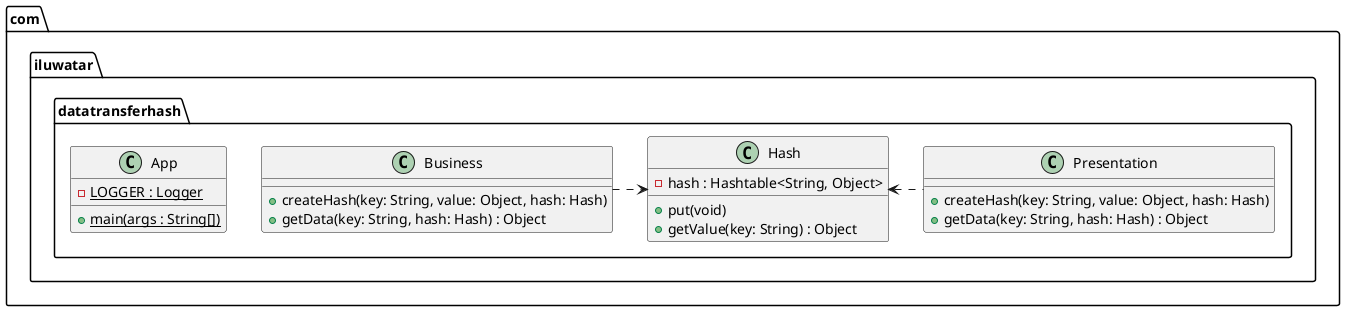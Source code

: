 @startuml
package com.iluwatar.datatransferhash {
  class App {
    - LOGGER : Logger {static}
    + main(args : String[]) {static}
  }
  class Hash {
    - hash : Hashtable<String, Object>
    + put(void)
    + getValue(key: String) : Object
  }
  class Business {
      + createHash(key: String, value: Object, hash: Hash)
      + getData(key: String, hash: Hash) : Object
  }
  class Presentation {
      + createHash(key: String, value: Object, hash: Hash)
      + getData(key: String, hash: Hash) : Object
  }
}
Business .right.> Hash
Presentation .left.> Hash
@enduml